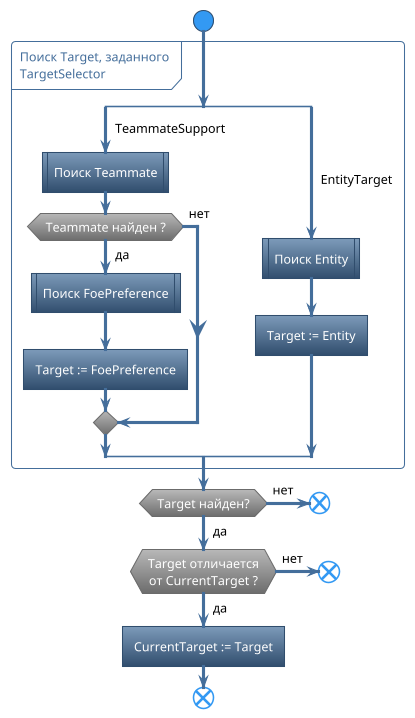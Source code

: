 @startuml
!theme spacelab
skinparam DefaultTextAlignment center

start
partition "Поиск Target, заданного\nTargetSelector" {
split 
    -> <color:black>TeammateSupport;
    :Поиск Teammate|
    if(Teammate найден ?) then (<color:black>да)
        :Поиск FoePreference|
        :Target := FoePreference]
    else  (<color:black>нет) 
    endif
split again
    -> <color:black>EntityTarget;
    :Поиск Entity|  
    :Target := Entity]
end split
}
if (Target найден?) then (<color:black>да)  
    'if (CustomConditions\nистины?) then (<color:black>да) 
        if(Target отличается\nот CurrentTarget ?) then (<color:black>да)
            :CurrentTarget := Target]
            end
        else  (<color:black>нет) 
            end
        endif
    'else (<color:black>нет) 
    '    end
    'endif
else (<color:black>нет) 
    end
endif

@enduml